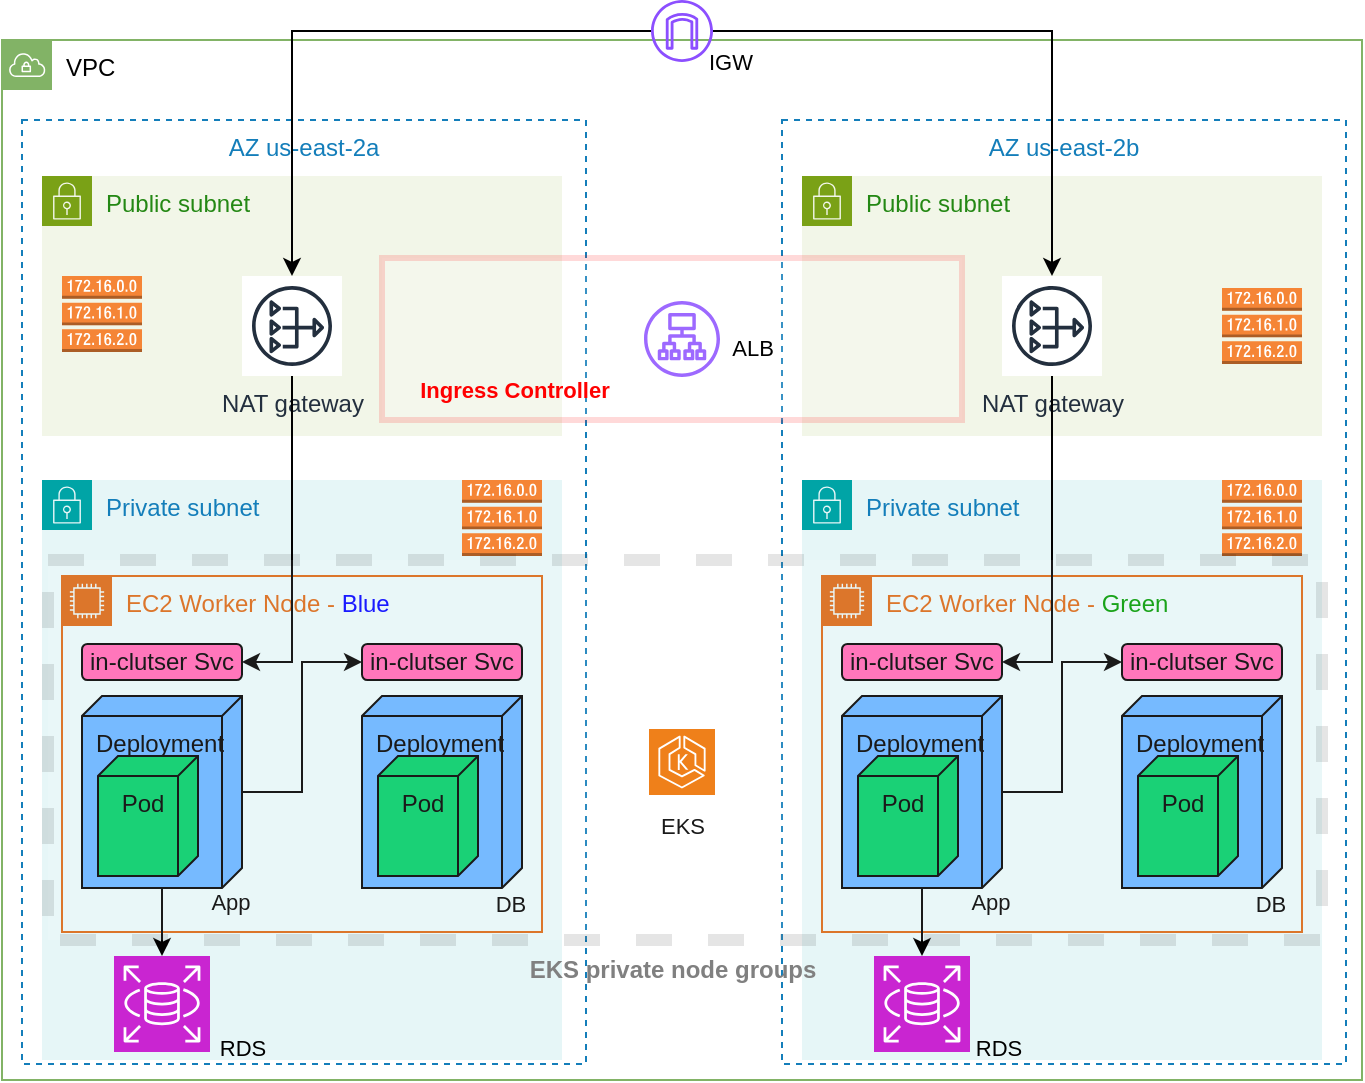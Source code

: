 <mxfile version="23.1.1" type="device">
  <diagram name="Page-1" id="drMt2SyrU1ceA8h74UhF">
    <mxGraphModel dx="1434" dy="738" grid="1" gridSize="10" guides="1" tooltips="1" connect="1" arrows="1" fold="1" page="1" pageScale="1" pageWidth="827" pageHeight="1169" math="0" shadow="0">
      <root>
        <mxCell id="0" />
        <mxCell id="1" parent="0" />
        <mxCell id="4f5Nt68GjwvBEmgDLU7Z-1" value="VPC" style="sketch=0;outlineConnect=0;html=1;whiteSpace=wrap;fontSize=12;fontStyle=0;shape=mxgraph.aws4.group;grIcon=mxgraph.aws4.group_vpc;strokeColor=#82b366;fillColor=none;verticalAlign=top;align=left;spacingLeft=30;dashed=0;gradientColor=default;" vertex="1" parent="1">
          <mxGeometry x="80" y="200" width="680" height="520" as="geometry" />
        </mxCell>
        <mxCell id="4f5Nt68GjwvBEmgDLU7Z-2" value="AZ us-east-2a" style="fillColor=none;strokeColor=#147EBA;dashed=1;verticalAlign=top;fontStyle=0;fontColor=#147EBA;whiteSpace=wrap;html=1;" vertex="1" parent="1">
          <mxGeometry x="90" y="240" width="282" height="472" as="geometry" />
        </mxCell>
        <mxCell id="4f5Nt68GjwvBEmgDLU7Z-5" value="" style="sketch=0;outlineConnect=0;fontColor=#232F3E;gradientColor=none;fillColor=#8C4FFF;strokeColor=none;dashed=0;verticalLabelPosition=bottom;verticalAlign=top;align=center;html=1;fontSize=12;fontStyle=0;aspect=fixed;pointerEvents=1;shape=mxgraph.aws4.internet_gateway;" vertex="1" parent="1">
          <mxGeometry x="404.5" y="180" width="31" height="31" as="geometry" />
        </mxCell>
        <mxCell id="4f5Nt68GjwvBEmgDLU7Z-9" value="" style="sketch=0;points=[[0,0,0],[0.25,0,0],[0.5,0,0],[0.75,0,0],[1,0,0],[0,1,0],[0.25,1,0],[0.5,1,0],[0.75,1,0],[1,1,0],[0,0.25,0],[0,0.5,0],[0,0.75,0],[1,0.25,0],[1,0.5,0],[1,0.75,0]];outlineConnect=0;fontColor=#232F3E;fillColor=#ED7100;strokeColor=#ffffff;dashed=0;verticalLabelPosition=bottom;verticalAlign=top;align=center;html=1;fontSize=12;fontStyle=0;aspect=fixed;shape=mxgraph.aws4.resourceIcon;resIcon=mxgraph.aws4.eks;" vertex="1" parent="1">
          <mxGeometry x="403.5" y="544.5" width="33" height="33" as="geometry" />
        </mxCell>
        <mxCell id="4f5Nt68GjwvBEmgDLU7Z-10" value="&lt;font style=&quot;font-size: 11px;&quot;&gt;EKS&lt;/font&gt;" style="text;html=1;align=center;verticalAlign=middle;resizable=0;points=[];autosize=1;strokeColor=none;fillColor=none;" vertex="1" parent="1">
          <mxGeometry x="395" y="577.5" width="50" height="30" as="geometry" />
        </mxCell>
        <mxCell id="4f5Nt68GjwvBEmgDLU7Z-11" value="Public subnet" style="points=[[0,0],[0.25,0],[0.5,0],[0.75,0],[1,0],[1,0.25],[1,0.5],[1,0.75],[1,1],[0.75,1],[0.5,1],[0.25,1],[0,1],[0,0.75],[0,0.5],[0,0.25]];outlineConnect=0;gradientColor=none;html=1;whiteSpace=wrap;fontSize=12;fontStyle=0;container=1;pointerEvents=0;collapsible=0;recursiveResize=0;shape=mxgraph.aws4.group;grIcon=mxgraph.aws4.group_security_group;grStroke=0;strokeColor=#7AA116;fillColor=#F2F6E8;verticalAlign=top;align=left;spacingLeft=30;fontColor=#248814;dashed=0;" vertex="1" parent="1">
          <mxGeometry x="100" y="268" width="260" height="130" as="geometry" />
        </mxCell>
        <mxCell id="4f5Nt68GjwvBEmgDLU7Z-12" value="NAT gateway" style="sketch=0;outlineConnect=0;fontColor=#232F3E;gradientColor=none;strokeColor=#232F3E;fillColor=#ffffff;dashed=0;verticalLabelPosition=bottom;verticalAlign=top;align=center;html=1;fontSize=12;fontStyle=0;aspect=fixed;shape=mxgraph.aws4.resourceIcon;resIcon=mxgraph.aws4.nat_gateway;" vertex="1" parent="4f5Nt68GjwvBEmgDLU7Z-11">
          <mxGeometry x="100" y="50" width="50" height="50" as="geometry" />
        </mxCell>
        <mxCell id="4f5Nt68GjwvBEmgDLU7Z-13" value="" style="outlineConnect=0;dashed=0;verticalLabelPosition=bottom;verticalAlign=top;align=center;html=1;shape=mxgraph.aws3.route_table;fillColor=#F58536;gradientColor=none;" vertex="1" parent="4f5Nt68GjwvBEmgDLU7Z-11">
          <mxGeometry x="10" y="50" width="40" height="38" as="geometry" />
        </mxCell>
        <mxCell id="4f5Nt68GjwvBEmgDLU7Z-14" value="Private subnet" style="points=[[0,0],[0.25,0],[0.5,0],[0.75,0],[1,0],[1,0.25],[1,0.5],[1,0.75],[1,1],[0.75,1],[0.5,1],[0.25,1],[0,1],[0,0.75],[0,0.5],[0,0.25]];outlineConnect=0;gradientColor=none;html=1;whiteSpace=wrap;fontSize=12;fontStyle=0;container=1;pointerEvents=0;collapsible=0;recursiveResize=0;shape=mxgraph.aws4.group;grIcon=mxgraph.aws4.group_security_group;grStroke=0;strokeColor=#00A4A6;fillColor=#E6F6F7;verticalAlign=top;align=left;spacingLeft=30;fontColor=#147EBA;dashed=0;" vertex="1" parent="1">
          <mxGeometry x="100" y="420" width="260" height="290" as="geometry" />
        </mxCell>
        <mxCell id="4f5Nt68GjwvBEmgDLU7Z-18" value="" style="outlineConnect=0;dashed=0;verticalLabelPosition=bottom;verticalAlign=top;align=center;html=1;shape=mxgraph.aws3.route_table;fillColor=#F58536;gradientColor=none;" vertex="1" parent="4f5Nt68GjwvBEmgDLU7Z-14">
          <mxGeometry x="210" width="40" height="38" as="geometry" />
        </mxCell>
        <mxCell id="4f5Nt68GjwvBEmgDLU7Z-33" value="" style="sketch=0;points=[[0,0,0],[0.25,0,0],[0.5,0,0],[0.75,0,0],[1,0,0],[0,1,0],[0.25,1,0],[0.5,1,0],[0.75,1,0],[1,1,0],[0,0.25,0],[0,0.5,0],[0,0.75,0],[1,0.25,0],[1,0.5,0],[1,0.75,0]];outlineConnect=0;fontColor=#232F3E;fillColor=#C925D1;strokeColor=#ffffff;dashed=0;verticalLabelPosition=bottom;verticalAlign=top;align=center;html=1;fontSize=12;fontStyle=0;aspect=fixed;shape=mxgraph.aws4.resourceIcon;resIcon=mxgraph.aws4.rds;" vertex="1" parent="4f5Nt68GjwvBEmgDLU7Z-14">
          <mxGeometry x="36" y="238" width="48" height="48" as="geometry" />
        </mxCell>
        <mxCell id="4f5Nt68GjwvBEmgDLU7Z-34" value="&lt;font style=&quot;font-size: 11px;&quot;&gt;RDS&lt;/font&gt;" style="text;html=1;align=center;verticalAlign=middle;resizable=0;points=[];autosize=1;strokeColor=none;fillColor=none;" vertex="1" parent="4f5Nt68GjwvBEmgDLU7Z-14">
          <mxGeometry x="75" y="269" width="50" height="30" as="geometry" />
        </mxCell>
        <mxCell id="4f5Nt68GjwvBEmgDLU7Z-16" value="" style="sketch=0;outlineConnect=0;fontColor=#232F3E;gradientColor=none;fillColor=#8C4FFF;strokeColor=none;dashed=0;verticalLabelPosition=bottom;verticalAlign=top;align=center;html=1;fontSize=12;fontStyle=0;aspect=fixed;pointerEvents=1;shape=mxgraph.aws4.application_load_balancer;" vertex="1" parent="1">
          <mxGeometry x="401" y="330.5" width="38" height="38" as="geometry" />
        </mxCell>
        <mxCell id="4f5Nt68GjwvBEmgDLU7Z-19" value="EC2 Worker Node -&amp;nbsp;&lt;font color=&quot;#0000ff&quot;&gt;Blue&lt;/font&gt;" style="points=[[0,0],[0.25,0],[0.5,0],[0.75,0],[1,0],[1,0.25],[1,0.5],[1,0.75],[1,1],[0.75,1],[0.5,1],[0.25,1],[0,1],[0,0.75],[0,0.5],[0,0.25]];outlineConnect=0;gradientColor=none;html=1;whiteSpace=wrap;fontSize=12;fontStyle=0;container=1;pointerEvents=0;collapsible=0;recursiveResize=0;shape=mxgraph.aws4.group;grIcon=mxgraph.aws4.group_ec2_instance_contents;strokeColor=#D86613;fillColor=none;verticalAlign=top;align=left;spacingLeft=30;fontColor=#D86613;dashed=0;" vertex="1" parent="1">
          <mxGeometry x="110" y="468" width="240" height="178" as="geometry" />
        </mxCell>
        <mxCell id="4f5Nt68GjwvBEmgDLU7Z-27" value="Deployment&amp;nbsp;" style="verticalAlign=top;align=left;shape=cube;size=10;direction=south;fontStyle=0;html=1;boundedLbl=1;spacingLeft=5;whiteSpace=wrap;fillColor=#66B2FF;" vertex="1" parent="4f5Nt68GjwvBEmgDLU7Z-19">
          <mxGeometry x="150" y="60" width="80" height="96" as="geometry" />
        </mxCell>
        <mxCell id="4f5Nt68GjwvBEmgDLU7Z-28" value="Pod" style="verticalAlign=top;align=center;shape=cube;size=10;direction=south;html=1;boundedLbl=1;spacingLeft=5;whiteSpace=wrap;fillColor=#00CC66;" vertex="1" parent="4f5Nt68GjwvBEmgDLU7Z-27">
          <mxGeometry width="50" height="60" relative="1" as="geometry">
            <mxPoint x="8" y="30" as="offset" />
          </mxGeometry>
        </mxCell>
        <mxCell id="4f5Nt68GjwvBEmgDLU7Z-29" value="" style="shape=image;html=1;verticalAlign=top;verticalLabelPosition=bottom;labelBackgroundColor=#ffffff;imageAspect=0;aspect=fixed;image=https://cdn1.iconfinder.com/data/icons/ionicons-fill-vol-2/512/logo-docker-128.png" vertex="1" parent="4f5Nt68GjwvBEmgDLU7Z-27">
          <mxGeometry x="12" y="60" width="32" height="32" as="geometry" />
        </mxCell>
        <mxCell id="4f5Nt68GjwvBEmgDLU7Z-30" value="in-clutser Svc" style="rounded=1;whiteSpace=wrap;html=1;fillColor=#FF66B3;" vertex="1" parent="4f5Nt68GjwvBEmgDLU7Z-19">
          <mxGeometry x="150" y="34" width="80" height="18" as="geometry" />
        </mxCell>
        <mxCell id="4f5Nt68GjwvBEmgDLU7Z-35" value="&lt;font style=&quot;font-size: 11px;&quot;&gt;App&lt;/font&gt;" style="text;html=1;align=center;verticalAlign=middle;resizable=0;points=[];autosize=1;strokeColor=none;fillColor=none;" vertex="1" parent="4f5Nt68GjwvBEmgDLU7Z-19">
          <mxGeometry x="64" y="148" width="40" height="30" as="geometry" />
        </mxCell>
        <mxCell id="4f5Nt68GjwvBEmgDLU7Z-42" value="" style="edgeStyle=orthogonalEdgeStyle;rounded=0;orthogonalLoop=1;jettySize=auto;html=1;entryX=0.5;entryY=0;entryDx=0;entryDy=0;entryPerimeter=0;" edge="1" parent="1" source="4f5Nt68GjwvBEmgDLU7Z-20" target="4f5Nt68GjwvBEmgDLU7Z-33">
          <mxGeometry relative="1" as="geometry" />
        </mxCell>
        <mxCell id="4f5Nt68GjwvBEmgDLU7Z-20" value="Deployment&amp;nbsp;" style="verticalAlign=top;align=left;shape=cube;size=10;direction=south;fontStyle=0;html=1;boundedLbl=1;spacingLeft=5;whiteSpace=wrap;fillColor=#66B2FF;" vertex="1" parent="1">
          <mxGeometry x="120" y="528" width="80" height="96" as="geometry" />
        </mxCell>
        <mxCell id="4f5Nt68GjwvBEmgDLU7Z-21" value="Pod" style="verticalAlign=top;align=center;shape=cube;size=10;direction=south;html=1;boundedLbl=1;spacingLeft=5;whiteSpace=wrap;fillColor=#00CC66;" vertex="1" parent="4f5Nt68GjwvBEmgDLU7Z-20">
          <mxGeometry width="50" height="60" relative="1" as="geometry">
            <mxPoint x="8" y="30" as="offset" />
          </mxGeometry>
        </mxCell>
        <mxCell id="4f5Nt68GjwvBEmgDLU7Z-23" value="" style="shape=image;html=1;verticalAlign=top;verticalLabelPosition=bottom;labelBackgroundColor=#ffffff;imageAspect=0;aspect=fixed;image=https://cdn1.iconfinder.com/data/icons/ionicons-fill-vol-2/512/logo-docker-128.png" vertex="1" parent="4f5Nt68GjwvBEmgDLU7Z-20">
          <mxGeometry x="12" y="60" width="32" height="32" as="geometry" />
        </mxCell>
        <mxCell id="4f5Nt68GjwvBEmgDLU7Z-25" value="in-clutser Svc" style="rounded=1;whiteSpace=wrap;html=1;fillColor=#FF66B3;" vertex="1" parent="1">
          <mxGeometry x="120" y="502" width="80" height="18" as="geometry" />
        </mxCell>
        <mxCell id="4f5Nt68GjwvBEmgDLU7Z-37" value="&lt;span style=&quot;font-size: 11px;&quot;&gt;DB&lt;/span&gt;" style="text;html=1;align=center;verticalAlign=middle;resizable=0;points=[];autosize=1;strokeColor=none;fillColor=none;" vertex="1" parent="1">
          <mxGeometry x="314" y="617" width="40" height="30" as="geometry" />
        </mxCell>
        <mxCell id="4f5Nt68GjwvBEmgDLU7Z-43" value="" style="edgeStyle=orthogonalEdgeStyle;rounded=0;orthogonalLoop=1;jettySize=auto;html=1;entryX=1;entryY=0.5;entryDx=0;entryDy=0;" edge="1" parent="1" source="4f5Nt68GjwvBEmgDLU7Z-12" target="4f5Nt68GjwvBEmgDLU7Z-25">
          <mxGeometry relative="1" as="geometry" />
        </mxCell>
        <mxCell id="4f5Nt68GjwvBEmgDLU7Z-47" value="" style="edgeStyle=orthogonalEdgeStyle;rounded=0;orthogonalLoop=1;jettySize=auto;html=1;entryX=0;entryY=0.5;entryDx=0;entryDy=0;" edge="1" parent="1" source="4f5Nt68GjwvBEmgDLU7Z-20" target="4f5Nt68GjwvBEmgDLU7Z-30">
          <mxGeometry relative="1" as="geometry">
            <mxPoint x="295" y="585" as="sourcePoint" />
            <mxPoint x="210" y="616" as="targetPoint" />
          </mxGeometry>
        </mxCell>
        <mxCell id="4f5Nt68GjwvBEmgDLU7Z-49" value="AZ us-east-2b" style="fillColor=none;strokeColor=#147EBA;dashed=1;verticalAlign=top;fontStyle=0;fontColor=#147EBA;whiteSpace=wrap;html=1;" vertex="1" parent="1">
          <mxGeometry x="470" y="240" width="282" height="472" as="geometry" />
        </mxCell>
        <mxCell id="4f5Nt68GjwvBEmgDLU7Z-50" value="Public subnet" style="points=[[0,0],[0.25,0],[0.5,0],[0.75,0],[1,0],[1,0.25],[1,0.5],[1,0.75],[1,1],[0.75,1],[0.5,1],[0.25,1],[0,1],[0,0.75],[0,0.5],[0,0.25]];outlineConnect=0;gradientColor=none;html=1;whiteSpace=wrap;fontSize=12;fontStyle=0;container=1;pointerEvents=0;collapsible=0;recursiveResize=0;shape=mxgraph.aws4.group;grIcon=mxgraph.aws4.group_security_group;grStroke=0;strokeColor=#7AA116;fillColor=#F2F6E8;verticalAlign=top;align=left;spacingLeft=30;fontColor=#248814;dashed=0;" vertex="1" parent="1">
          <mxGeometry x="480" y="268" width="260" height="130" as="geometry" />
        </mxCell>
        <mxCell id="4f5Nt68GjwvBEmgDLU7Z-51" value="NAT gateway" style="sketch=0;outlineConnect=0;fontColor=#232F3E;gradientColor=none;strokeColor=#232F3E;fillColor=#ffffff;dashed=0;verticalLabelPosition=bottom;verticalAlign=top;align=center;html=1;fontSize=12;fontStyle=0;aspect=fixed;shape=mxgraph.aws4.resourceIcon;resIcon=mxgraph.aws4.nat_gateway;" vertex="1" parent="4f5Nt68GjwvBEmgDLU7Z-50">
          <mxGeometry x="100" y="50" width="50" height="50" as="geometry" />
        </mxCell>
        <mxCell id="4f5Nt68GjwvBEmgDLU7Z-52" value="" style="outlineConnect=0;dashed=0;verticalLabelPosition=bottom;verticalAlign=top;align=center;html=1;shape=mxgraph.aws3.route_table;fillColor=#F58536;gradientColor=none;" vertex="1" parent="4f5Nt68GjwvBEmgDLU7Z-50">
          <mxGeometry x="210" y="56" width="40" height="38" as="geometry" />
        </mxCell>
        <mxCell id="4f5Nt68GjwvBEmgDLU7Z-54" value="Private subnet" style="points=[[0,0],[0.25,0],[0.5,0],[0.75,0],[1,0],[1,0.25],[1,0.5],[1,0.75],[1,1],[0.75,1],[0.5,1],[0.25,1],[0,1],[0,0.75],[0,0.5],[0,0.25]];outlineConnect=0;gradientColor=none;html=1;whiteSpace=wrap;fontSize=12;fontStyle=0;container=1;pointerEvents=0;collapsible=0;recursiveResize=0;shape=mxgraph.aws4.group;grIcon=mxgraph.aws4.group_security_group;grStroke=0;strokeColor=#00A4A6;fillColor=#E6F6F7;verticalAlign=top;align=left;spacingLeft=30;fontColor=#147EBA;dashed=0;" vertex="1" parent="1">
          <mxGeometry x="480" y="420" width="260" height="290" as="geometry" />
        </mxCell>
        <mxCell id="4f5Nt68GjwvBEmgDLU7Z-55" value="" style="outlineConnect=0;dashed=0;verticalLabelPosition=bottom;verticalAlign=top;align=center;html=1;shape=mxgraph.aws3.route_table;fillColor=#F58536;gradientColor=none;" vertex="1" parent="4f5Nt68GjwvBEmgDLU7Z-54">
          <mxGeometry x="210" width="40" height="38" as="geometry" />
        </mxCell>
        <mxCell id="4f5Nt68GjwvBEmgDLU7Z-56" value="" style="sketch=0;points=[[0,0,0],[0.25,0,0],[0.5,0,0],[0.75,0,0],[1,0,0],[0,1,0],[0.25,1,0],[0.5,1,0],[0.75,1,0],[1,1,0],[0,0.25,0],[0,0.5,0],[0,0.75,0],[1,0.25,0],[1,0.5,0],[1,0.75,0]];outlineConnect=0;fontColor=#232F3E;fillColor=#C925D1;strokeColor=#ffffff;dashed=0;verticalLabelPosition=bottom;verticalAlign=top;align=center;html=1;fontSize=12;fontStyle=0;aspect=fixed;shape=mxgraph.aws4.resourceIcon;resIcon=mxgraph.aws4.rds;" vertex="1" parent="4f5Nt68GjwvBEmgDLU7Z-54">
          <mxGeometry x="36" y="238" width="48" height="48" as="geometry" />
        </mxCell>
        <mxCell id="4f5Nt68GjwvBEmgDLU7Z-57" value="&lt;font style=&quot;font-size: 11px;&quot;&gt;RDS&lt;/font&gt;" style="text;html=1;align=center;verticalAlign=middle;resizable=0;points=[];autosize=1;strokeColor=none;fillColor=none;" vertex="1" parent="4f5Nt68GjwvBEmgDLU7Z-54">
          <mxGeometry x="73" y="269" width="50" height="30" as="geometry" />
        </mxCell>
        <mxCell id="4f5Nt68GjwvBEmgDLU7Z-58" value="EC2 Worker Node -&amp;nbsp;&lt;font color=&quot;#009900&quot;&gt;Green&lt;/font&gt;" style="points=[[0,0],[0.25,0],[0.5,0],[0.75,0],[1,0],[1,0.25],[1,0.5],[1,0.75],[1,1],[0.75,1],[0.5,1],[0.25,1],[0,1],[0,0.75],[0,0.5],[0,0.25]];outlineConnect=0;gradientColor=none;html=1;whiteSpace=wrap;fontSize=12;fontStyle=0;container=1;pointerEvents=0;collapsible=0;recursiveResize=0;shape=mxgraph.aws4.group;grIcon=mxgraph.aws4.group_ec2_instance_contents;strokeColor=#D86613;fillColor=none;verticalAlign=top;align=left;spacingLeft=30;fontColor=#D86613;dashed=0;" vertex="1" parent="1">
          <mxGeometry x="490" y="468" width="240" height="178" as="geometry" />
        </mxCell>
        <mxCell id="4f5Nt68GjwvBEmgDLU7Z-59" value="Deployment&amp;nbsp;" style="verticalAlign=top;align=left;shape=cube;size=10;direction=south;fontStyle=0;html=1;boundedLbl=1;spacingLeft=5;whiteSpace=wrap;fillColor=#66B2FF;" vertex="1" parent="4f5Nt68GjwvBEmgDLU7Z-58">
          <mxGeometry x="150" y="60" width="80" height="96" as="geometry" />
        </mxCell>
        <mxCell id="4f5Nt68GjwvBEmgDLU7Z-60" value="Pod" style="verticalAlign=top;align=center;shape=cube;size=10;direction=south;html=1;boundedLbl=1;spacingLeft=5;whiteSpace=wrap;fillColor=#00CC66;" vertex="1" parent="4f5Nt68GjwvBEmgDLU7Z-59">
          <mxGeometry width="50" height="60" relative="1" as="geometry">
            <mxPoint x="8" y="30" as="offset" />
          </mxGeometry>
        </mxCell>
        <mxCell id="4f5Nt68GjwvBEmgDLU7Z-61" value="" style="shape=image;html=1;verticalAlign=top;verticalLabelPosition=bottom;labelBackgroundColor=#ffffff;imageAspect=0;aspect=fixed;image=https://cdn1.iconfinder.com/data/icons/ionicons-fill-vol-2/512/logo-docker-128.png" vertex="1" parent="4f5Nt68GjwvBEmgDLU7Z-59">
          <mxGeometry x="12" y="60" width="32" height="32" as="geometry" />
        </mxCell>
        <mxCell id="4f5Nt68GjwvBEmgDLU7Z-62" value="in-clutser Svc" style="rounded=1;whiteSpace=wrap;html=1;fillColor=#FF66B3;" vertex="1" parent="4f5Nt68GjwvBEmgDLU7Z-58">
          <mxGeometry x="150" y="34" width="80" height="18" as="geometry" />
        </mxCell>
        <mxCell id="4f5Nt68GjwvBEmgDLU7Z-63" value="&lt;font style=&quot;font-size: 11px;&quot;&gt;App&lt;/font&gt;" style="text;html=1;align=center;verticalAlign=middle;resizable=0;points=[];autosize=1;strokeColor=none;fillColor=none;" vertex="1" parent="4f5Nt68GjwvBEmgDLU7Z-58">
          <mxGeometry x="64" y="148" width="40" height="30" as="geometry" />
        </mxCell>
        <mxCell id="4f5Nt68GjwvBEmgDLU7Z-64" value="" style="edgeStyle=orthogonalEdgeStyle;rounded=0;orthogonalLoop=1;jettySize=auto;html=1;entryX=0.5;entryY=0;entryDx=0;entryDy=0;entryPerimeter=0;" edge="1" parent="1" source="4f5Nt68GjwvBEmgDLU7Z-65" target="4f5Nt68GjwvBEmgDLU7Z-56">
          <mxGeometry relative="1" as="geometry" />
        </mxCell>
        <mxCell id="4f5Nt68GjwvBEmgDLU7Z-65" value="Deployment&amp;nbsp;" style="verticalAlign=top;align=left;shape=cube;size=10;direction=south;fontStyle=0;html=1;boundedLbl=1;spacingLeft=5;whiteSpace=wrap;fillColor=#66B2FF;" vertex="1" parent="1">
          <mxGeometry x="500" y="528" width="80" height="96" as="geometry" />
        </mxCell>
        <mxCell id="4f5Nt68GjwvBEmgDLU7Z-66" value="Pod" style="verticalAlign=top;align=center;shape=cube;size=10;direction=south;html=1;boundedLbl=1;spacingLeft=5;whiteSpace=wrap;fillColor=#00CC66;" vertex="1" parent="4f5Nt68GjwvBEmgDLU7Z-65">
          <mxGeometry width="50" height="60" relative="1" as="geometry">
            <mxPoint x="8" y="30" as="offset" />
          </mxGeometry>
        </mxCell>
        <mxCell id="4f5Nt68GjwvBEmgDLU7Z-67" value="" style="shape=image;html=1;verticalAlign=top;verticalLabelPosition=bottom;labelBackgroundColor=#ffffff;imageAspect=0;aspect=fixed;image=https://cdn1.iconfinder.com/data/icons/ionicons-fill-vol-2/512/logo-docker-128.png" vertex="1" parent="4f5Nt68GjwvBEmgDLU7Z-65">
          <mxGeometry x="12" y="60" width="32" height="32" as="geometry" />
        </mxCell>
        <mxCell id="4f5Nt68GjwvBEmgDLU7Z-68" value="in-clutser Svc" style="rounded=1;whiteSpace=wrap;html=1;fillColor=#FF66B3;" vertex="1" parent="1">
          <mxGeometry x="500" y="502" width="80" height="18" as="geometry" />
        </mxCell>
        <mxCell id="4f5Nt68GjwvBEmgDLU7Z-69" value="&lt;span style=&quot;font-size: 11px;&quot;&gt;DB&lt;/span&gt;" style="text;html=1;align=center;verticalAlign=middle;resizable=0;points=[];autosize=1;strokeColor=none;fillColor=none;" vertex="1" parent="1">
          <mxGeometry x="694" y="617" width="40" height="30" as="geometry" />
        </mxCell>
        <mxCell id="4f5Nt68GjwvBEmgDLU7Z-70" value="" style="edgeStyle=orthogonalEdgeStyle;rounded=0;orthogonalLoop=1;jettySize=auto;html=1;entryX=1;entryY=0.5;entryDx=0;entryDy=0;" edge="1" parent="1" source="4f5Nt68GjwvBEmgDLU7Z-51" target="4f5Nt68GjwvBEmgDLU7Z-68">
          <mxGeometry relative="1" as="geometry" />
        </mxCell>
        <mxCell id="4f5Nt68GjwvBEmgDLU7Z-71" value="" style="edgeStyle=orthogonalEdgeStyle;rounded=0;orthogonalLoop=1;jettySize=auto;html=1;entryX=0;entryY=0.5;entryDx=0;entryDy=0;" edge="1" parent="1" source="4f5Nt68GjwvBEmgDLU7Z-65" target="4f5Nt68GjwvBEmgDLU7Z-62">
          <mxGeometry relative="1" as="geometry">
            <mxPoint x="675" y="585" as="sourcePoint" />
            <mxPoint x="590" y="616" as="targetPoint" />
          </mxGeometry>
        </mxCell>
        <mxCell id="4f5Nt68GjwvBEmgDLU7Z-72" value="" style="rounded=0;whiteSpace=wrap;html=1;dashed=1;gradientColor=none;opacity=10;perimeterSpacing=5;strokeWidth=6;strokeColor=#000000;" vertex="1" parent="1">
          <mxGeometry x="103" y="460" width="637" height="190" as="geometry" />
        </mxCell>
        <mxCell id="4f5Nt68GjwvBEmgDLU7Z-75" value="&lt;b&gt;&lt;font color=&quot;#808080&quot;&gt;EKS private node groups&lt;/font&gt;&lt;/b&gt;" style="text;html=1;align=center;verticalAlign=middle;resizable=0;points=[];autosize=1;strokeColor=none;fillColor=none;" vertex="1" parent="1">
          <mxGeometry x="330" y="650" width="170" height="30" as="geometry" />
        </mxCell>
        <mxCell id="4f5Nt68GjwvBEmgDLU7Z-76" value="" style="rounded=0;whiteSpace=wrap;html=1;opacity=15;strokeWidth=3;strokeColor=#FF0000;" vertex="1" parent="1">
          <mxGeometry x="270" y="309" width="290" height="81" as="geometry" />
        </mxCell>
        <mxCell id="4f5Nt68GjwvBEmgDLU7Z-77" value="&lt;b&gt;&lt;font style=&quot;font-size: 11px;&quot; color=&quot;#ff0000&quot;&gt;Ingress Controller&lt;/font&gt;&lt;br&gt;&lt;/b&gt;" style="text;html=1;align=center;verticalAlign=middle;resizable=0;points=[];autosize=1;strokeColor=none;fillColor=none;" vertex="1" parent="1">
          <mxGeometry x="276" y="360" width="120" height="30" as="geometry" />
        </mxCell>
        <mxCell id="4f5Nt68GjwvBEmgDLU7Z-78" value="&lt;font style=&quot;font-size: 11px;&quot;&gt;ALB&lt;/font&gt;" style="text;html=1;align=center;verticalAlign=middle;resizable=0;points=[];autosize=1;strokeColor=none;fillColor=none;" vertex="1" parent="1">
          <mxGeometry x="435" y="338.5" width="40" height="30" as="geometry" />
        </mxCell>
        <mxCell id="4f5Nt68GjwvBEmgDLU7Z-84" style="edgeStyle=orthogonalEdgeStyle;rounded=0;orthogonalLoop=1;jettySize=auto;html=1;" edge="1" parent="1" source="4f5Nt68GjwvBEmgDLU7Z-5" target="4f5Nt68GjwvBEmgDLU7Z-12">
          <mxGeometry relative="1" as="geometry" />
        </mxCell>
        <mxCell id="4f5Nt68GjwvBEmgDLU7Z-85" style="edgeStyle=orthogonalEdgeStyle;rounded=0;orthogonalLoop=1;jettySize=auto;html=1;" edge="1" parent="1" source="4f5Nt68GjwvBEmgDLU7Z-5" target="4f5Nt68GjwvBEmgDLU7Z-51">
          <mxGeometry relative="1" as="geometry">
            <mxPoint x="475" y="196" as="sourcePoint" />
          </mxGeometry>
        </mxCell>
        <mxCell id="4f5Nt68GjwvBEmgDLU7Z-86" value="&lt;font style=&quot;font-size: 11px;&quot;&gt;IGW&lt;br&gt;&lt;/font&gt;" style="text;html=1;align=center;verticalAlign=middle;resizable=0;points=[];autosize=1;strokeColor=none;fillColor=none;" vertex="1" parent="1">
          <mxGeometry x="419" y="196" width="50" height="30" as="geometry" />
        </mxCell>
      </root>
    </mxGraphModel>
  </diagram>
</mxfile>
